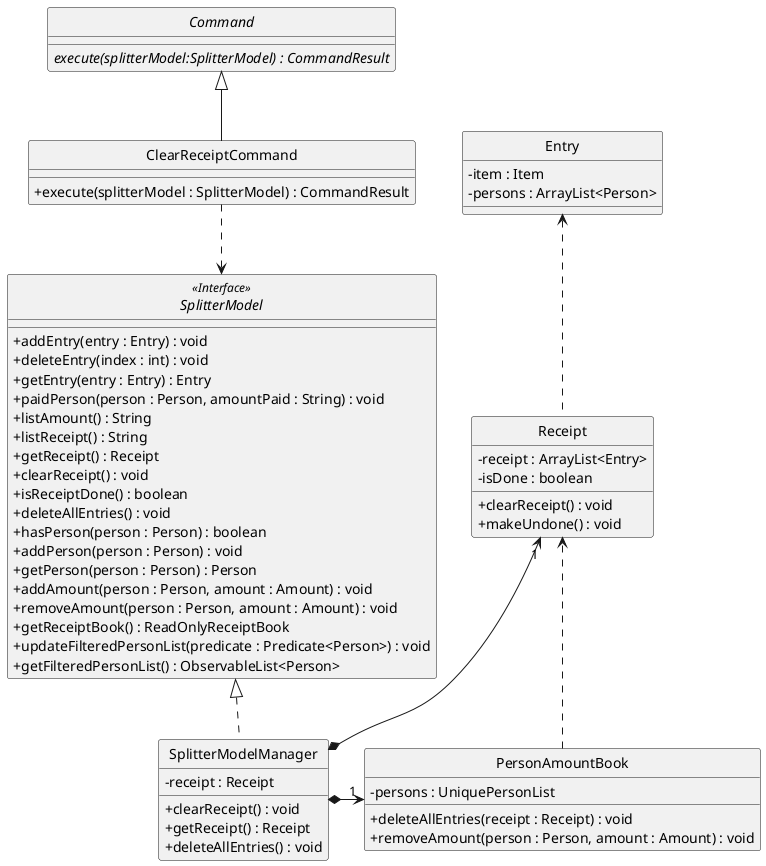 @startuml
/' @author @ailanthustng'/

skinparam backgroundColor #ffffff
skinparam classAttributeIconSize 0
hide circle


abstract class Command {
    {abstract} execute(splitterModel:SplitterModel) : CommandResult
}

class ClearReceiptCommand extends Command {
    /' Fields '/

    /' Methods '/
    + execute(splitterModel : SplitterModel) : CommandResult
}

interface SplitterModel <<Interface>> {
    + addEntry(entry : Entry) : void
    + deleteEntry(index : int) : void
    + getEntry(entry : Entry) : Entry
    + paidPerson(person : Person, amountPaid : String) : void
    + listAmount() : String
    + listReceipt() : String
    + getReceipt() : Receipt
    + clearReceipt() : void
    + isReceiptDone() : boolean
    + deleteAllEntries() : void
    + hasPerson(person : Person) : boolean
    + addPerson(person : Person) : void
    + getPerson(person : Person) : Person
    + addAmount(person : Person, amount : Amount) : void
    + removeAmount(person : Person, amount : Amount) : void
    + getReceiptBook() : ReadOnlyReceiptBook
    + updateFilteredPersonList(predicate : Predicate<Person>) : void
    + getFilteredPersonList() : ObservableList<Person>
}

class SplitterModelManager implements SplitterModel {
    /' Fields '/
    - receipt : Receipt

    /' Methods '/
    + clearReceipt() : void
    + getReceipt() : Receipt
    + deleteAllEntries() : void
}

class Receipt {
    /' Fields '/
    - receipt : ArrayList<Entry>
    - isDone : boolean

    /' Methods '/
    + clearReceipt() : void
    + makeUndone() : void
}

class PersonAmountBook {
    /' Fields '/
    - persons : UniquePersonList

    /' Methods '/
    + deleteAllEntries(receipt : Receipt) : void
    + removeAmount(person : Person, amount : Amount) : void
}

class Entry {
    /' Fields '/
    - item : Item
    - persons : ArrayList<Person>
}

ClearReceiptCommand ..> SplitterModel
SplitterModelManager *-left->"1" Receipt
SplitterModelManager *-right->"1" PersonAmountBook
PersonAmountBook ..> Receipt
Receipt .up.> Entry


@enduml
